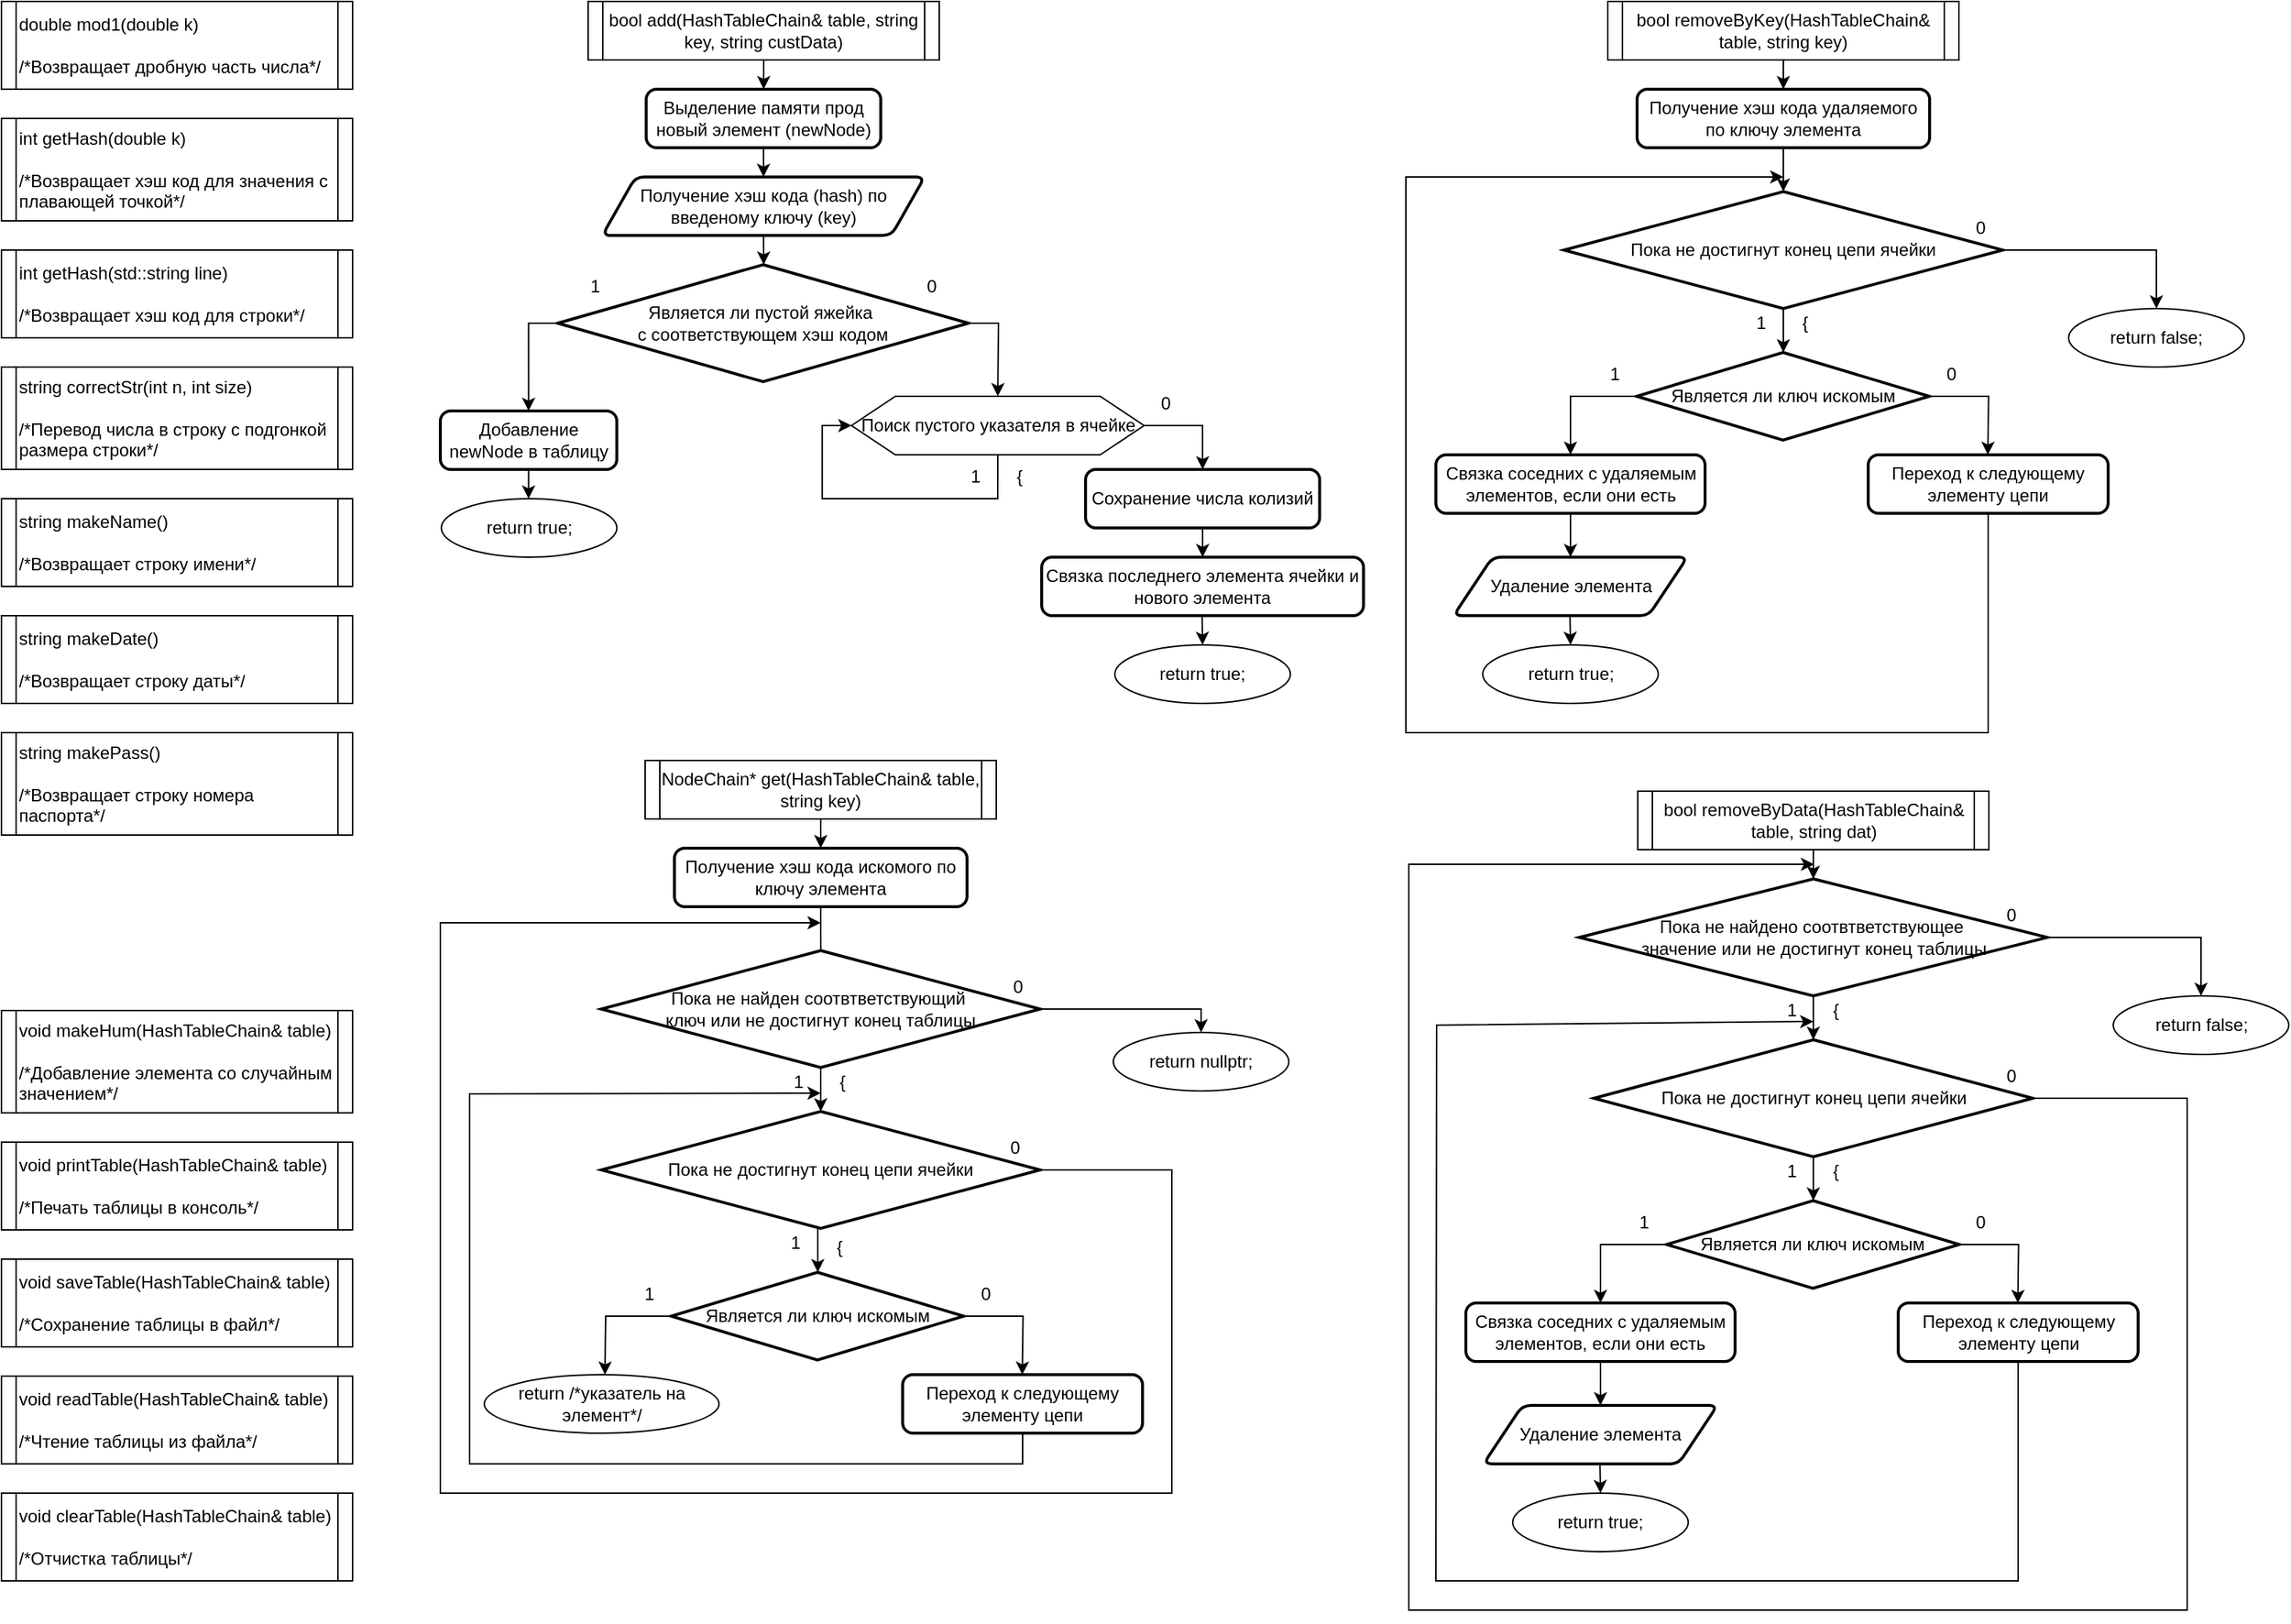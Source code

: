 <mxfile version="24.4.0" type="device">
  <diagram name="Страница — 1" id="K9TfHLil1UlURJTtMZrI">
    <mxGraphModel dx="749" dy="862" grid="1" gridSize="10" guides="1" tooltips="1" connect="1" arrows="1" fold="1" page="1" pageScale="1" pageWidth="827" pageHeight="1169" math="0" shadow="0">
      <root>
        <mxCell id="0" />
        <mxCell id="1" parent="0" />
        <mxCell id="ySmq0tJia48vkNqxQ4Bf-1" value="double mod1(double k)&lt;div&gt;&lt;br&gt;&lt;/div&gt;&lt;div&gt;/*Возвращает дробную часть числа*/&lt;/div&gt;" style="shape=process;whiteSpace=wrap;html=1;backgroundOutline=1;align=left;size=0.042;" vertex="1" parent="1">
          <mxGeometry x="40" y="40" width="240" height="60" as="geometry" />
        </mxCell>
        <mxCell id="ySmq0tJia48vkNqxQ4Bf-2" value="int getHash(double k)&lt;div&gt;&lt;br&gt;&lt;/div&gt;&lt;div&gt;/*Возвращает хэш код для значения с плавающей точкой*/&lt;/div&gt;" style="shape=process;whiteSpace=wrap;html=1;backgroundOutline=1;align=left;size=0.042;" vertex="1" parent="1">
          <mxGeometry x="40" y="120" width="240" height="70" as="geometry" />
        </mxCell>
        <mxCell id="ySmq0tJia48vkNqxQ4Bf-3" value="int getHash(std::string line)&lt;div&gt;&lt;br&gt;&lt;/div&gt;&lt;div&gt;/&lt;span style=&quot;background-color: initial;&quot;&gt;*Возвращает хэш код для строки*/&lt;/span&gt;&lt;/div&gt;" style="shape=process;whiteSpace=wrap;html=1;backgroundOutline=1;align=left;size=0.042;" vertex="1" parent="1">
          <mxGeometry x="40" y="210" width="240" height="60" as="geometry" />
        </mxCell>
        <mxCell id="ySmq0tJia48vkNqxQ4Bf-4" value="string correctStr(int n, int size)&lt;br&gt;&lt;div&gt;&lt;br&gt;&lt;/div&gt;&lt;div&gt;/*Перевод числа в строку с подгонкой размера строки*/&lt;/div&gt;" style="shape=process;whiteSpace=wrap;html=1;backgroundOutline=1;align=left;size=0.042;" vertex="1" parent="1">
          <mxGeometry x="40" y="290" width="240" height="70" as="geometry" />
        </mxCell>
        <mxCell id="ySmq0tJia48vkNqxQ4Bf-5" value="string makeName()&lt;div&gt;&lt;br&gt;&lt;/div&gt;&lt;div&gt;/*Возвращает строку имени*/&lt;/div&gt;" style="shape=process;whiteSpace=wrap;html=1;backgroundOutline=1;align=left;size=0.042;" vertex="1" parent="1">
          <mxGeometry x="40" y="380" width="240" height="60" as="geometry" />
        </mxCell>
        <mxCell id="ySmq0tJia48vkNqxQ4Bf-6" value="string makeDate()&lt;div&gt;&lt;br&gt;&lt;/div&gt;&lt;div&gt;/*Возвращает строку даты*/&lt;/div&gt;" style="shape=process;whiteSpace=wrap;html=1;backgroundOutline=1;align=left;size=0.042;" vertex="1" parent="1">
          <mxGeometry x="40" y="460" width="240" height="60" as="geometry" />
        </mxCell>
        <mxCell id="ySmq0tJia48vkNqxQ4Bf-7" value="&lt;div&gt;string makePass()&lt;br&gt;&lt;/div&gt;&lt;div&gt;&lt;br&gt;&lt;/div&gt;&lt;div&gt;/*Возвращает строку номера паспорта*/&lt;/div&gt;" style="shape=process;whiteSpace=wrap;html=1;backgroundOutline=1;align=left;size=0.042;" vertex="1" parent="1">
          <mxGeometry x="40" y="540" width="240" height="70" as="geometry" />
        </mxCell>
        <mxCell id="ySmq0tJia48vkNqxQ4Bf-8" style="edgeStyle=orthogonalEdgeStyle;rounded=0;orthogonalLoop=1;jettySize=auto;html=1;exitX=0.5;exitY=1;exitDx=0;exitDy=0;" edge="1" parent="1" source="ySmq0tJia48vkNqxQ4Bf-9" target="ySmq0tJia48vkNqxQ4Bf-11">
          <mxGeometry relative="1" as="geometry">
            <mxPoint x="560.882" y="120" as="targetPoint" />
          </mxGeometry>
        </mxCell>
        <mxCell id="ySmq0tJia48vkNqxQ4Bf-9" value="bool add(HashTableChain&amp;amp; table, string key, string custData)" style="shape=process;whiteSpace=wrap;html=1;backgroundOutline=1;size=0.042;" vertex="1" parent="1">
          <mxGeometry x="441.04" y="40" width="240" height="40" as="geometry" />
        </mxCell>
        <mxCell id="ySmq0tJia48vkNqxQ4Bf-10" style="edgeStyle=orthogonalEdgeStyle;rounded=0;orthogonalLoop=1;jettySize=auto;html=1;exitX=0.5;exitY=1;exitDx=0;exitDy=0;" edge="1" parent="1" source="ySmq0tJia48vkNqxQ4Bf-11" target="ySmq0tJia48vkNqxQ4Bf-13">
          <mxGeometry relative="1" as="geometry">
            <mxPoint x="560.882" y="180" as="targetPoint" />
          </mxGeometry>
        </mxCell>
        <mxCell id="ySmq0tJia48vkNqxQ4Bf-11" value="Выделение памяти прод новый элемент (newNode)" style="rounded=1;whiteSpace=wrap;html=1;absoluteArcSize=1;arcSize=14;strokeWidth=2;" vertex="1" parent="1">
          <mxGeometry x="480.72" y="100" width="160.32" height="40" as="geometry" />
        </mxCell>
        <mxCell id="ySmq0tJia48vkNqxQ4Bf-12" style="edgeStyle=orthogonalEdgeStyle;rounded=0;orthogonalLoop=1;jettySize=auto;html=1;exitX=0.5;exitY=1;exitDx=0;exitDy=0;" edge="1" parent="1" source="ySmq0tJia48vkNqxQ4Bf-13">
          <mxGeometry relative="1" as="geometry">
            <mxPoint x="561.04" y="220" as="targetPoint" />
          </mxGeometry>
        </mxCell>
        <mxCell id="ySmq0tJia48vkNqxQ4Bf-13" value="Получение хэш кода (hash) по введеному ключу (key)" style="shape=parallelogram;html=1;strokeWidth=2;perimeter=parallelogramPerimeter;whiteSpace=wrap;rounded=1;arcSize=12;size=0.103;" vertex="1" parent="1">
          <mxGeometry x="450.72" y="160" width="220.32" height="40" as="geometry" />
        </mxCell>
        <mxCell id="ySmq0tJia48vkNqxQ4Bf-14" style="edgeStyle=orthogonalEdgeStyle;rounded=0;orthogonalLoop=1;jettySize=auto;html=1;exitX=0;exitY=0.5;exitDx=0;exitDy=0;exitPerimeter=0;entryX=0.5;entryY=0;entryDx=0;entryDy=0;" edge="1" parent="1" source="ySmq0tJia48vkNqxQ4Bf-16" target="ySmq0tJia48vkNqxQ4Bf-20">
          <mxGeometry relative="1" as="geometry">
            <mxPoint x="401.04" y="310" as="targetPoint" />
            <Array as="points">
              <mxPoint x="400.04" y="260" />
            </Array>
          </mxGeometry>
        </mxCell>
        <mxCell id="ySmq0tJia48vkNqxQ4Bf-15" style="edgeStyle=orthogonalEdgeStyle;rounded=0;orthogonalLoop=1;jettySize=auto;html=1;exitX=1;exitY=0.5;exitDx=0;exitDy=0;exitPerimeter=0;" edge="1" parent="1" source="ySmq0tJia48vkNqxQ4Bf-16">
          <mxGeometry relative="1" as="geometry">
            <mxPoint x="721.04" y="310" as="targetPoint" />
          </mxGeometry>
        </mxCell>
        <mxCell id="ySmq0tJia48vkNqxQ4Bf-16" value="Является ли пустой яжейка&amp;nbsp;&lt;div&gt;с соответствующем хэш кодом&lt;/div&gt;" style="strokeWidth=2;html=1;shape=mxgraph.flowchart.decision;whiteSpace=wrap;" vertex="1" parent="1">
          <mxGeometry x="420.24" y="220" width="280.8" height="80" as="geometry" />
        </mxCell>
        <mxCell id="ySmq0tJia48vkNqxQ4Bf-17" value="1" style="text;html=1;strokeColor=none;fillColor=none;align=center;verticalAlign=middle;whiteSpace=wrap;rounded=0;" vertex="1" parent="1">
          <mxGeometry x="430.64" y="220" width="30" height="30" as="geometry" />
        </mxCell>
        <mxCell id="ySmq0tJia48vkNqxQ4Bf-18" value="0" style="text;html=1;strokeColor=none;fillColor=none;align=center;verticalAlign=middle;whiteSpace=wrap;rounded=0;" vertex="1" parent="1">
          <mxGeometry x="660.64" y="220" width="30" height="30" as="geometry" />
        </mxCell>
        <mxCell id="ySmq0tJia48vkNqxQ4Bf-19" style="edgeStyle=orthogonalEdgeStyle;rounded=0;orthogonalLoop=1;jettySize=auto;html=1;exitX=0.5;exitY=1;exitDx=0;exitDy=0;" edge="1" parent="1" source="ySmq0tJia48vkNqxQ4Bf-20" target="ySmq0tJia48vkNqxQ4Bf-21">
          <mxGeometry relative="1" as="geometry">
            <mxPoint x="400.67" y="400" as="targetPoint" />
          </mxGeometry>
        </mxCell>
        <mxCell id="ySmq0tJia48vkNqxQ4Bf-20" value="Добавление newNode в таблицу" style="rounded=1;whiteSpace=wrap;html=1;absoluteArcSize=1;arcSize=14;strokeWidth=2;" vertex="1" parent="1">
          <mxGeometry x="340.0" y="320" width="120.64" height="40" as="geometry" />
        </mxCell>
        <mxCell id="ySmq0tJia48vkNqxQ4Bf-21" value="return true;" style="ellipse;whiteSpace=wrap;html=1;" vertex="1" parent="1">
          <mxGeometry x="340.67" y="380" width="120" height="40" as="geometry" />
        </mxCell>
        <mxCell id="ySmq0tJia48vkNqxQ4Bf-22" style="edgeStyle=orthogonalEdgeStyle;rounded=0;orthogonalLoop=1;jettySize=auto;html=1;exitX=0.5;exitY=1;exitDx=0;exitDy=0;entryX=0;entryY=0.5;entryDx=0;entryDy=0;" edge="1" parent="1" source="ySmq0tJia48vkNqxQ4Bf-24" target="ySmq0tJia48vkNqxQ4Bf-24">
          <mxGeometry relative="1" as="geometry">
            <mxPoint x="721.04" y="390" as="targetPoint" />
            <Array as="points">
              <mxPoint x="721.04" y="380" />
              <mxPoint x="601.04" y="380" />
              <mxPoint x="601.04" y="330" />
            </Array>
          </mxGeometry>
        </mxCell>
        <mxCell id="ySmq0tJia48vkNqxQ4Bf-23" style="edgeStyle=orthogonalEdgeStyle;rounded=0;orthogonalLoop=1;jettySize=auto;html=1;exitX=1;exitY=0.5;exitDx=0;exitDy=0;" edge="1" parent="1" source="ySmq0tJia48vkNqxQ4Bf-24">
          <mxGeometry relative="1" as="geometry">
            <mxPoint x="861.04" y="360" as="targetPoint" />
            <Array as="points">
              <mxPoint x="861.04" y="330" />
            </Array>
          </mxGeometry>
        </mxCell>
        <mxCell id="ySmq0tJia48vkNqxQ4Bf-24" value="Поиск пустого указателя в ячейке" style="verticalLabelPosition=middle;verticalAlign=middle;html=1;shape=hexagon;perimeter=hexagonPerimeter2;arcSize=6;size=0.15;labelPosition=center;align=center;" vertex="1" parent="1">
          <mxGeometry x="621.04" y="310" width="200" height="40" as="geometry" />
        </mxCell>
        <mxCell id="ySmq0tJia48vkNqxQ4Bf-25" value="1" style="text;html=1;strokeColor=none;fillColor=none;align=center;verticalAlign=middle;whiteSpace=wrap;rounded=0;" vertex="1" parent="1">
          <mxGeometry x="691.04" y="350" width="30" height="30" as="geometry" />
        </mxCell>
        <mxCell id="ySmq0tJia48vkNqxQ4Bf-26" value="{" style="text;html=1;strokeColor=none;fillColor=none;align=center;verticalAlign=middle;whiteSpace=wrap;rounded=0;" vertex="1" parent="1">
          <mxGeometry x="721.04" y="350" width="30" height="30" as="geometry" />
        </mxCell>
        <mxCell id="ySmq0tJia48vkNqxQ4Bf-27" value="0" style="text;html=1;strokeColor=none;fillColor=none;align=center;verticalAlign=middle;whiteSpace=wrap;rounded=0;" vertex="1" parent="1">
          <mxGeometry x="821.04" y="300" width="30" height="30" as="geometry" />
        </mxCell>
        <mxCell id="ySmq0tJia48vkNqxQ4Bf-28" style="edgeStyle=orthogonalEdgeStyle;rounded=0;orthogonalLoop=1;jettySize=auto;html=1;exitX=0.5;exitY=1;exitDx=0;exitDy=0;" edge="1" parent="1" source="ySmq0tJia48vkNqxQ4Bf-29">
          <mxGeometry relative="1" as="geometry">
            <mxPoint x="861.04" y="420" as="targetPoint" />
          </mxGeometry>
        </mxCell>
        <mxCell id="ySmq0tJia48vkNqxQ4Bf-29" value="Сохранение числа колизий" style="rounded=1;whiteSpace=wrap;html=1;absoluteArcSize=1;arcSize=14;strokeWidth=2;" vertex="1" parent="1">
          <mxGeometry x="781.04" y="360" width="160" height="40" as="geometry" />
        </mxCell>
        <mxCell id="ySmq0tJia48vkNqxQ4Bf-35" style="edgeStyle=orthogonalEdgeStyle;rounded=0;orthogonalLoop=1;jettySize=auto;html=1;exitX=0.5;exitY=1;exitDx=0;exitDy=0;entryX=0.5;entryY=0;entryDx=0;entryDy=0;" edge="1" parent="1" target="ySmq0tJia48vkNqxQ4Bf-37">
          <mxGeometry relative="1" as="geometry">
            <mxPoint x="861.04" y="500" as="targetPoint" />
            <mxPoint x="860.69" y="460" as="sourcePoint" />
            <Array as="points" />
          </mxGeometry>
        </mxCell>
        <mxCell id="ySmq0tJia48vkNqxQ4Bf-37" value="return true;" style="ellipse;whiteSpace=wrap;html=1;" vertex="1" parent="1">
          <mxGeometry x="801.04" y="480" width="120" height="40" as="geometry" />
        </mxCell>
        <mxCell id="ySmq0tJia48vkNqxQ4Bf-39" value="&lt;div&gt;void makeHum(HashTableChain&amp;amp; table)&lt;br&gt;&lt;/div&gt;&lt;div&gt;&lt;br&gt;&lt;/div&gt;&lt;div&gt;/*Добавление элемента со случайным значением*/&lt;/div&gt;" style="shape=process;whiteSpace=wrap;html=1;backgroundOutline=1;align=left;size=0.042;" vertex="1" parent="1">
          <mxGeometry x="40" y="730" width="240" height="70" as="geometry" />
        </mxCell>
        <mxCell id="ySmq0tJia48vkNqxQ4Bf-40" style="edgeStyle=orthogonalEdgeStyle;rounded=0;orthogonalLoop=1;jettySize=auto;html=1;exitX=0.5;exitY=1;exitDx=0;exitDy=0;" edge="1" parent="1" source="ySmq0tJia48vkNqxQ4Bf-41" target="ySmq0tJia48vkNqxQ4Bf-43">
          <mxGeometry relative="1" as="geometry">
            <mxPoint x="1258" y="120" as="targetPoint" />
          </mxGeometry>
        </mxCell>
        <mxCell id="ySmq0tJia48vkNqxQ4Bf-41" value="bool removeByKey(HashTableChain&amp;amp; table, string key)" style="shape=process;whiteSpace=wrap;html=1;backgroundOutline=1;size=0.042;" vertex="1" parent="1">
          <mxGeometry x="1138" y="40" width="240" height="40" as="geometry" />
        </mxCell>
        <mxCell id="ySmq0tJia48vkNqxQ4Bf-42" style="edgeStyle=orthogonalEdgeStyle;rounded=0;orthogonalLoop=1;jettySize=auto;html=1;exitX=0.5;exitY=1;exitDx=0;exitDy=0;entryX=0.5;entryY=0;entryDx=0;entryDy=0;entryPerimeter=0;" edge="1" parent="1" source="ySmq0tJia48vkNqxQ4Bf-43" target="ySmq0tJia48vkNqxQ4Bf-46">
          <mxGeometry relative="1" as="geometry">
            <mxPoint x="1258.13" y="180" as="targetPoint" />
          </mxGeometry>
        </mxCell>
        <mxCell id="ySmq0tJia48vkNqxQ4Bf-43" value="Получение хэш кода удаляемого по ключу&amp;nbsp;элемента" style="rounded=1;whiteSpace=wrap;html=1;absoluteArcSize=1;arcSize=14;strokeWidth=2;" vertex="1" parent="1">
          <mxGeometry x="1158" y="100" width="200" height="40" as="geometry" />
        </mxCell>
        <mxCell id="ySmq0tJia48vkNqxQ4Bf-44" style="edgeStyle=orthogonalEdgeStyle;rounded=0;orthogonalLoop=1;jettySize=auto;html=1;exitX=1;exitY=0.5;exitDx=0;exitDy=0;exitPerimeter=0;entryX=0.5;entryY=0;entryDx=0;entryDy=0;" edge="1" parent="1" source="ySmq0tJia48vkNqxQ4Bf-46" target="ySmq0tJia48vkNqxQ4Bf-76">
          <mxGeometry relative="1" as="geometry">
            <mxPoint x="1748.05" y="230" as="targetPoint" />
            <Array as="points">
              <mxPoint x="1513" y="210" />
            </Array>
          </mxGeometry>
        </mxCell>
        <mxCell id="ySmq0tJia48vkNqxQ4Bf-45" style="edgeStyle=orthogonalEdgeStyle;rounded=0;orthogonalLoop=1;jettySize=auto;html=1;exitX=0.5;exitY=1;exitDx=0;exitDy=0;exitPerimeter=0;" edge="1" parent="1" source="ySmq0tJia48vkNqxQ4Bf-46">
          <mxGeometry relative="1" as="geometry">
            <mxPoint x="1258" y="280" as="targetPoint" />
          </mxGeometry>
        </mxCell>
        <mxCell id="ySmq0tJia48vkNqxQ4Bf-46" value="Пока не достигнут конец цепи ячейки" style="strokeWidth=2;html=1;shape=mxgraph.flowchart.decision;whiteSpace=wrap;" vertex="1" parent="1">
          <mxGeometry x="1108" y="170" width="300" height="80" as="geometry" />
        </mxCell>
        <mxCell id="ySmq0tJia48vkNqxQ4Bf-47" value="1" style="text;html=1;strokeColor=none;fillColor=none;align=center;verticalAlign=middle;whiteSpace=wrap;rounded=0;" vertex="1" parent="1">
          <mxGeometry x="1228" y="245" width="30" height="30" as="geometry" />
        </mxCell>
        <mxCell id="ySmq0tJia48vkNqxQ4Bf-48" value="0" style="text;html=1;strokeColor=none;fillColor=none;align=center;verticalAlign=middle;whiteSpace=wrap;rounded=0;" vertex="1" parent="1">
          <mxGeometry x="1378" y="180" width="30" height="30" as="geometry" />
        </mxCell>
        <mxCell id="ySmq0tJia48vkNqxQ4Bf-49" value="{" style="text;html=1;strokeColor=none;fillColor=none;align=center;verticalAlign=middle;whiteSpace=wrap;rounded=0;" vertex="1" parent="1">
          <mxGeometry x="1258" y="245" width="30" height="30" as="geometry" />
        </mxCell>
        <mxCell id="ySmq0tJia48vkNqxQ4Bf-50" style="edgeStyle=orthogonalEdgeStyle;rounded=0;orthogonalLoop=1;jettySize=auto;html=1;exitX=0;exitY=0.5;exitDx=0;exitDy=0;exitPerimeter=0;entryX=0.5;entryY=0;entryDx=0;entryDy=0;" edge="1" parent="1" source="ySmq0tJia48vkNqxQ4Bf-52" target="ySmq0tJia48vkNqxQ4Bf-56">
          <mxGeometry relative="1" as="geometry">
            <mxPoint x="1117.76" y="350" as="targetPoint" />
          </mxGeometry>
        </mxCell>
        <mxCell id="ySmq0tJia48vkNqxQ4Bf-51" style="edgeStyle=orthogonalEdgeStyle;rounded=0;orthogonalLoop=1;jettySize=auto;html=1;exitX=1;exitY=0.5;exitDx=0;exitDy=0;exitPerimeter=0;" edge="1" parent="1" source="ySmq0tJia48vkNqxQ4Bf-52">
          <mxGeometry relative="1" as="geometry">
            <mxPoint x="1397.76" y="350" as="targetPoint" />
          </mxGeometry>
        </mxCell>
        <mxCell id="ySmq0tJia48vkNqxQ4Bf-52" value="Является ли ключ искомым" style="strokeWidth=2;html=1;shape=mxgraph.flowchart.decision;whiteSpace=wrap;" vertex="1" parent="1">
          <mxGeometry x="1157.76" y="280" width="200" height="60" as="geometry" />
        </mxCell>
        <mxCell id="ySmq0tJia48vkNqxQ4Bf-53" value="1" style="text;html=1;strokeColor=none;fillColor=none;align=center;verticalAlign=middle;whiteSpace=wrap;rounded=0;" vertex="1" parent="1">
          <mxGeometry x="1127.76" y="280" width="30" height="30" as="geometry" />
        </mxCell>
        <mxCell id="ySmq0tJia48vkNqxQ4Bf-54" value="0" style="text;html=1;strokeColor=none;fillColor=none;align=center;verticalAlign=middle;whiteSpace=wrap;rounded=0;" vertex="1" parent="1">
          <mxGeometry x="1357.76" y="280" width="30" height="30" as="geometry" />
        </mxCell>
        <mxCell id="ySmq0tJia48vkNqxQ4Bf-56" value="Связка соседних с удаляемым элементов, если они есть" style="rounded=1;whiteSpace=wrap;html=1;absoluteArcSize=1;arcSize=14;strokeWidth=2;" vertex="1" parent="1">
          <mxGeometry x="1020.5" y="350" width="184" height="40" as="geometry" />
        </mxCell>
        <mxCell id="ySmq0tJia48vkNqxQ4Bf-63" value="Переход к следующему элементу цепи" style="rounded=1;whiteSpace=wrap;html=1;absoluteArcSize=1;arcSize=14;strokeWidth=2;" vertex="1" parent="1">
          <mxGeometry x="1316" y="350" width="164" height="40" as="geometry" />
        </mxCell>
        <mxCell id="ySmq0tJia48vkNqxQ4Bf-67" value="" style="endArrow=classic;html=1;rounded=0;exitX=0.5;exitY=1;exitDx=0;exitDy=0;" edge="1" parent="1" source="ySmq0tJia48vkNqxQ4Bf-63">
          <mxGeometry width="50" height="50" relative="1" as="geometry">
            <mxPoint x="1258" y="500" as="sourcePoint" />
            <mxPoint x="1258" y="160" as="targetPoint" />
            <Array as="points">
              <mxPoint x="1398" y="540" />
              <mxPoint x="1000" y="540" />
              <mxPoint x="1000" y="160" />
            </Array>
          </mxGeometry>
        </mxCell>
        <mxCell id="ySmq0tJia48vkNqxQ4Bf-76" value="return false;" style="ellipse;whiteSpace=wrap;html=1;" vertex="1" parent="1">
          <mxGeometry x="1453.0" y="250" width="120" height="40" as="geometry" />
        </mxCell>
        <mxCell id="ySmq0tJia48vkNqxQ4Bf-77" style="edgeStyle=orthogonalEdgeStyle;rounded=0;orthogonalLoop=1;jettySize=auto;html=1;exitX=0.5;exitY=1;exitDx=0;exitDy=0;entryX=0.5;entryY=0;entryDx=0;entryDy=0;entryPerimeter=0;" edge="1" parent="1" source="ySmq0tJia48vkNqxQ4Bf-78" target="ySmq0tJia48vkNqxQ4Bf-81">
          <mxGeometry relative="1" as="geometry">
            <mxPoint x="1278.543" y="570" as="targetPoint" />
          </mxGeometry>
        </mxCell>
        <mxCell id="ySmq0tJia48vkNqxQ4Bf-78" value="bool removeByData(HashTableChain&amp;amp; table, string dat)" style="shape=process;whiteSpace=wrap;html=1;backgroundOutline=1;size=0.042;" vertex="1" parent="1">
          <mxGeometry x="1158.5" y="580" width="240" height="40" as="geometry" />
        </mxCell>
        <mxCell id="ySmq0tJia48vkNqxQ4Bf-80" style="edgeStyle=orthogonalEdgeStyle;rounded=0;orthogonalLoop=1;jettySize=auto;html=1;exitX=0.5;exitY=1;exitDx=0;exitDy=0;exitPerimeter=0;" edge="1" parent="1" source="ySmq0tJia48vkNqxQ4Bf-81">
          <mxGeometry relative="1" as="geometry">
            <mxPoint x="1278.5" y="750" as="targetPoint" />
          </mxGeometry>
        </mxCell>
        <mxCell id="ySmq0tJia48vkNqxQ4Bf-81" value="Пока не найдено соотвтветствующее&amp;nbsp;&lt;div&gt;значение или не достигнут конец таблицы&lt;/div&gt;" style="strokeWidth=2;html=1;shape=mxgraph.flowchart.decision;whiteSpace=wrap;" vertex="1" parent="1">
          <mxGeometry x="1118.5" y="640" width="320" height="80" as="geometry" />
        </mxCell>
        <mxCell id="ySmq0tJia48vkNqxQ4Bf-82" value="1" style="text;html=1;strokeColor=none;fillColor=none;align=center;verticalAlign=middle;whiteSpace=wrap;rounded=0;" vertex="1" parent="1">
          <mxGeometry x="1248.5" y="715" width="30" height="30" as="geometry" />
        </mxCell>
        <mxCell id="ySmq0tJia48vkNqxQ4Bf-83" value="0" style="text;html=1;strokeColor=none;fillColor=none;align=center;verticalAlign=middle;whiteSpace=wrap;rounded=0;" vertex="1" parent="1">
          <mxGeometry x="1398.5" y="650" width="30" height="30" as="geometry" />
        </mxCell>
        <mxCell id="ySmq0tJia48vkNqxQ4Bf-84" value="{" style="text;html=1;strokeColor=none;fillColor=none;align=center;verticalAlign=middle;whiteSpace=wrap;rounded=0;" vertex="1" parent="1">
          <mxGeometry x="1278.5" y="715" width="30" height="30" as="geometry" />
        </mxCell>
        <mxCell id="ySmq0tJia48vkNqxQ4Bf-118" value="return nullptr;" style="ellipse;whiteSpace=wrap;html=1;" vertex="1" parent="1">
          <mxGeometry x="800.0" y="745" width="120" height="40" as="geometry" />
        </mxCell>
        <mxCell id="ySmq0tJia48vkNqxQ4Bf-119" style="edgeStyle=orthogonalEdgeStyle;rounded=0;orthogonalLoop=1;jettySize=auto;html=1;exitX=0.5;exitY=1;exitDx=0;exitDy=0;" edge="1" parent="1" source="ySmq0tJia48vkNqxQ4Bf-120" target="ySmq0tJia48vkNqxQ4Bf-122">
          <mxGeometry relative="1" as="geometry">
            <mxPoint x="600" y="639" as="targetPoint" />
          </mxGeometry>
        </mxCell>
        <mxCell id="ySmq0tJia48vkNqxQ4Bf-120" value="NodeChain* get(HashTableChain&amp;amp; table, string key)" style="shape=process;whiteSpace=wrap;html=1;backgroundOutline=1;size=0.042;" vertex="1" parent="1">
          <mxGeometry x="480" y="559" width="240" height="40" as="geometry" />
        </mxCell>
        <mxCell id="ySmq0tJia48vkNqxQ4Bf-121" style="edgeStyle=orthogonalEdgeStyle;rounded=0;orthogonalLoop=1;jettySize=auto;html=1;exitX=0.5;exitY=1;exitDx=0;exitDy=0;" edge="1" parent="1" source="ySmq0tJia48vkNqxQ4Bf-122">
          <mxGeometry relative="1" as="geometry">
            <mxPoint x="600.13" y="699" as="targetPoint" />
          </mxGeometry>
        </mxCell>
        <mxCell id="ySmq0tJia48vkNqxQ4Bf-122" value="Получение хэш кода искомого по ключу&amp;nbsp;элемента" style="rounded=1;whiteSpace=wrap;html=1;absoluteArcSize=1;arcSize=14;strokeWidth=2;" vertex="1" parent="1">
          <mxGeometry x="500" y="619" width="200" height="40" as="geometry" />
        </mxCell>
        <mxCell id="ySmq0tJia48vkNqxQ4Bf-123" style="edgeStyle=orthogonalEdgeStyle;rounded=0;orthogonalLoop=1;jettySize=auto;html=1;exitX=0.5;exitY=1;exitDx=0;exitDy=0;exitPerimeter=0;" edge="1" parent="1" source="ySmq0tJia48vkNqxQ4Bf-124">
          <mxGeometry relative="1" as="geometry">
            <mxPoint x="600" y="799" as="targetPoint" />
          </mxGeometry>
        </mxCell>
        <mxCell id="ySmq0tJia48vkNqxQ4Bf-124" value="Пока не найден соотвтветствующий&amp;nbsp;&lt;div&gt;ключ или не достигнут конец таблицы&lt;/div&gt;" style="strokeWidth=2;html=1;shape=mxgraph.flowchart.decision;whiteSpace=wrap;" vertex="1" parent="1">
          <mxGeometry x="450" y="689" width="300" height="80" as="geometry" />
        </mxCell>
        <mxCell id="ySmq0tJia48vkNqxQ4Bf-125" value="1" style="text;html=1;strokeColor=none;fillColor=none;align=center;verticalAlign=middle;whiteSpace=wrap;rounded=0;" vertex="1" parent="1">
          <mxGeometry x="570" y="764" width="30" height="30" as="geometry" />
        </mxCell>
        <mxCell id="ySmq0tJia48vkNqxQ4Bf-126" value="0" style="text;html=1;strokeColor=none;fillColor=none;align=center;verticalAlign=middle;whiteSpace=wrap;rounded=0;" vertex="1" parent="1">
          <mxGeometry x="720" y="699" width="30" height="30" as="geometry" />
        </mxCell>
        <mxCell id="ySmq0tJia48vkNqxQ4Bf-127" value="{" style="text;html=1;strokeColor=none;fillColor=none;align=center;verticalAlign=middle;whiteSpace=wrap;rounded=0;" vertex="1" parent="1">
          <mxGeometry x="600" y="764" width="30" height="30" as="geometry" />
        </mxCell>
        <mxCell id="ySmq0tJia48vkNqxQ4Bf-146" style="edgeStyle=orthogonalEdgeStyle;rounded=0;orthogonalLoop=1;jettySize=auto;html=1;exitX=1;exitY=0.5;exitDx=0;exitDy=0;exitPerimeter=0;entryX=0.5;entryY=0;entryDx=0;entryDy=0;" edge="1" parent="1" source="ySmq0tJia48vkNqxQ4Bf-124" target="ySmq0tJia48vkNqxQ4Bf-118">
          <mxGeometry relative="1" as="geometry">
            <Array as="points">
              <mxPoint x="860" y="729" />
            </Array>
            <mxPoint x="1000.55" y="739" as="targetPoint" />
          </mxGeometry>
        </mxCell>
        <mxCell id="ySmq0tJia48vkNqxQ4Bf-147" value="void printTable(HashTableChain&amp;amp; table)&lt;div&gt;&lt;br&gt;&lt;/div&gt;&lt;div&gt;/*Печать таблицы в консоль*/&lt;/div&gt;" style="shape=process;whiteSpace=wrap;html=1;backgroundOutline=1;align=left;size=0.042;" vertex="1" parent="1">
          <mxGeometry x="40" y="820" width="240" height="60" as="geometry" />
        </mxCell>
        <mxCell id="ySmq0tJia48vkNqxQ4Bf-148" value="void saveTable(HashTableChain&amp;amp; table)&lt;div&gt;&lt;br&gt;&lt;/div&gt;&lt;div&gt;/*Сохранение таблицы в файл*/&lt;/div&gt;" style="shape=process;whiteSpace=wrap;html=1;backgroundOutline=1;align=left;size=0.042;" vertex="1" parent="1">
          <mxGeometry x="40" y="900" width="240" height="60" as="geometry" />
        </mxCell>
        <mxCell id="ySmq0tJia48vkNqxQ4Bf-149" value="void clearTable(HashTableChain&amp;amp; table)&lt;div&gt;&lt;br&gt;&lt;/div&gt;&lt;div&gt;/*Отчистка таблицы*/&lt;/div&gt;" style="shape=process;whiteSpace=wrap;html=1;backgroundOutline=1;align=left;size=0.042;" vertex="1" parent="1">
          <mxGeometry x="40" y="1060" width="240" height="60" as="geometry" />
        </mxCell>
        <mxCell id="ySmq0tJia48vkNqxQ4Bf-150" value="&lt;div&gt;void readTable(HashTableChain&amp;amp; table)&lt;br&gt;&lt;/div&gt;&lt;div&gt;&lt;br&gt;&lt;/div&gt;&lt;div&gt;/*Чтение таблицы из файла*/&lt;/div&gt;" style="shape=process;whiteSpace=wrap;html=1;backgroundOutline=1;align=left;size=0.042;" vertex="1" parent="1">
          <mxGeometry x="40" y="980" width="240" height="60" as="geometry" />
        </mxCell>
        <mxCell id="ySmq0tJia48vkNqxQ4Bf-151" value="Связка последнего элемента ячейки и нового элемента" style="rounded=1;whiteSpace=wrap;html=1;absoluteArcSize=1;arcSize=14;strokeWidth=2;" vertex="1" parent="1">
          <mxGeometry x="751.04" y="420" width="220" height="40" as="geometry" />
        </mxCell>
        <mxCell id="ySmq0tJia48vkNqxQ4Bf-153" value="" style="edgeStyle=orthogonalEdgeStyle;rounded=0;orthogonalLoop=1;jettySize=auto;html=1;exitX=0.5;exitY=1;exitDx=0;exitDy=0;" edge="1" parent="1" source="ySmq0tJia48vkNqxQ4Bf-56" target="ySmq0tJia48vkNqxQ4Bf-152">
          <mxGeometry relative="1" as="geometry">
            <mxPoint x="1272.5" y="500" as="targetPoint" />
            <Array as="points" />
            <mxPoint x="1132.5" y="390" as="sourcePoint" />
          </mxGeometry>
        </mxCell>
        <mxCell id="ySmq0tJia48vkNqxQ4Bf-152" value="Удаление элемента" style="shape=parallelogram;html=1;strokeWidth=2;perimeter=parallelogramPerimeter;whiteSpace=wrap;rounded=1;arcSize=12;size=0.167;" vertex="1" parent="1">
          <mxGeometry x="1032.5" y="420" width="160" height="40" as="geometry" />
        </mxCell>
        <mxCell id="ySmq0tJia48vkNqxQ4Bf-155" style="edgeStyle=orthogonalEdgeStyle;rounded=0;orthogonalLoop=1;jettySize=auto;html=1;exitX=0.5;exitY=1;exitDx=0;exitDy=0;entryX=0.5;entryY=0;entryDx=0;entryDy=0;" edge="1" parent="1" target="ySmq0tJia48vkNqxQ4Bf-156">
          <mxGeometry relative="1" as="geometry">
            <mxPoint x="1112.5" y="500" as="targetPoint" />
            <mxPoint x="1112.15" y="460" as="sourcePoint" />
            <Array as="points" />
          </mxGeometry>
        </mxCell>
        <mxCell id="ySmq0tJia48vkNqxQ4Bf-156" value="return true;" style="ellipse;whiteSpace=wrap;html=1;" vertex="1" parent="1">
          <mxGeometry x="1052.5" y="480" width="120" height="40" as="geometry" />
        </mxCell>
        <mxCell id="ySmq0tJia48vkNqxQ4Bf-177" style="edgeStyle=orthogonalEdgeStyle;rounded=0;orthogonalLoop=1;jettySize=auto;html=1;exitX=1;exitY=0.5;exitDx=0;exitDy=0;exitPerimeter=0;" edge="1" parent="1" source="ySmq0tJia48vkNqxQ4Bf-179">
          <mxGeometry relative="1" as="geometry">
            <mxPoint x="1279" y="630" as="targetPoint" />
            <Array as="points">
              <mxPoint x="1534" y="790" />
              <mxPoint x="1534" y="1140" />
              <mxPoint x="1002" y="1140" />
              <mxPoint x="1002" y="630" />
            </Array>
          </mxGeometry>
        </mxCell>
        <mxCell id="ySmq0tJia48vkNqxQ4Bf-178" style="edgeStyle=orthogonalEdgeStyle;rounded=0;orthogonalLoop=1;jettySize=auto;html=1;exitX=0.5;exitY=1;exitDx=0;exitDy=0;exitPerimeter=0;" edge="1" parent="1" source="ySmq0tJia48vkNqxQ4Bf-179">
          <mxGeometry relative="1" as="geometry">
            <mxPoint x="1278.5" y="860" as="targetPoint" />
          </mxGeometry>
        </mxCell>
        <mxCell id="ySmq0tJia48vkNqxQ4Bf-179" value="Пока не достигнут конец цепи ячейки" style="strokeWidth=2;html=1;shape=mxgraph.flowchart.decision;whiteSpace=wrap;" vertex="1" parent="1">
          <mxGeometry x="1128.5" y="750" width="300" height="80" as="geometry" />
        </mxCell>
        <mxCell id="ySmq0tJia48vkNqxQ4Bf-180" value="1" style="text;html=1;strokeColor=none;fillColor=none;align=center;verticalAlign=middle;whiteSpace=wrap;rounded=0;" vertex="1" parent="1">
          <mxGeometry x="1248.5" y="825" width="30" height="30" as="geometry" />
        </mxCell>
        <mxCell id="ySmq0tJia48vkNqxQ4Bf-181" value="0" style="text;html=1;strokeColor=none;fillColor=none;align=center;verticalAlign=middle;whiteSpace=wrap;rounded=0;" vertex="1" parent="1">
          <mxGeometry x="1398.5" y="760" width="30" height="30" as="geometry" />
        </mxCell>
        <mxCell id="ySmq0tJia48vkNqxQ4Bf-182" value="{" style="text;html=1;strokeColor=none;fillColor=none;align=center;verticalAlign=middle;whiteSpace=wrap;rounded=0;" vertex="1" parent="1">
          <mxGeometry x="1278.5" y="825" width="30" height="30" as="geometry" />
        </mxCell>
        <mxCell id="ySmq0tJia48vkNqxQ4Bf-183" style="edgeStyle=orthogonalEdgeStyle;rounded=0;orthogonalLoop=1;jettySize=auto;html=1;exitX=0;exitY=0.5;exitDx=0;exitDy=0;exitPerimeter=0;entryX=0.5;entryY=0;entryDx=0;entryDy=0;" edge="1" parent="1" source="ySmq0tJia48vkNqxQ4Bf-185" target="ySmq0tJia48vkNqxQ4Bf-188">
          <mxGeometry relative="1" as="geometry">
            <mxPoint x="1138.26" y="930" as="targetPoint" />
          </mxGeometry>
        </mxCell>
        <mxCell id="ySmq0tJia48vkNqxQ4Bf-184" style="edgeStyle=orthogonalEdgeStyle;rounded=0;orthogonalLoop=1;jettySize=auto;html=1;exitX=1;exitY=0.5;exitDx=0;exitDy=0;exitPerimeter=0;" edge="1" parent="1" source="ySmq0tJia48vkNqxQ4Bf-185">
          <mxGeometry relative="1" as="geometry">
            <mxPoint x="1418.26" y="930" as="targetPoint" />
          </mxGeometry>
        </mxCell>
        <mxCell id="ySmq0tJia48vkNqxQ4Bf-185" value="Является ли ключ искомым" style="strokeWidth=2;html=1;shape=mxgraph.flowchart.decision;whiteSpace=wrap;" vertex="1" parent="1">
          <mxGeometry x="1178.26" y="860" width="200" height="60" as="geometry" />
        </mxCell>
        <mxCell id="ySmq0tJia48vkNqxQ4Bf-186" value="1" style="text;html=1;strokeColor=none;fillColor=none;align=center;verticalAlign=middle;whiteSpace=wrap;rounded=0;" vertex="1" parent="1">
          <mxGeometry x="1148.26" y="860" width="30" height="30" as="geometry" />
        </mxCell>
        <mxCell id="ySmq0tJia48vkNqxQ4Bf-187" value="0" style="text;html=1;strokeColor=none;fillColor=none;align=center;verticalAlign=middle;whiteSpace=wrap;rounded=0;" vertex="1" parent="1">
          <mxGeometry x="1378.26" y="860" width="30" height="30" as="geometry" />
        </mxCell>
        <mxCell id="ySmq0tJia48vkNqxQ4Bf-188" value="Связка соседних с удаляемым элементов, если они есть" style="rounded=1;whiteSpace=wrap;html=1;absoluteArcSize=1;arcSize=14;strokeWidth=2;" vertex="1" parent="1">
          <mxGeometry x="1041" y="930" width="184" height="40" as="geometry" />
        </mxCell>
        <mxCell id="ySmq0tJia48vkNqxQ4Bf-189" value="Переход к следующему элементу цепи" style="rounded=1;whiteSpace=wrap;html=1;absoluteArcSize=1;arcSize=14;strokeWidth=2;" vertex="1" parent="1">
          <mxGeometry x="1336.5" y="930" width="164" height="40" as="geometry" />
        </mxCell>
        <mxCell id="ySmq0tJia48vkNqxQ4Bf-190" value="" style="endArrow=classic;html=1;rounded=0;entryX=0;entryY=0.75;entryDx=0;entryDy=0;exitX=0.5;exitY=1;exitDx=0;exitDy=0;" edge="1" parent="1" source="ySmq0tJia48vkNqxQ4Bf-189" target="ySmq0tJia48vkNqxQ4Bf-84">
          <mxGeometry width="50" height="50" relative="1" as="geometry">
            <mxPoint x="1278.5" y="1080" as="sourcePoint" />
            <mxPoint x="1128.5" y="770" as="targetPoint" />
            <Array as="points">
              <mxPoint x="1418.5" y="1120" />
              <mxPoint x="1020.5" y="1120" />
              <mxPoint x="1021" y="740" />
            </Array>
          </mxGeometry>
        </mxCell>
        <mxCell id="ySmq0tJia48vkNqxQ4Bf-192" value="" style="edgeStyle=orthogonalEdgeStyle;rounded=0;orthogonalLoop=1;jettySize=auto;html=1;exitX=0.5;exitY=1;exitDx=0;exitDy=0;" edge="1" parent="1" source="ySmq0tJia48vkNqxQ4Bf-188" target="ySmq0tJia48vkNqxQ4Bf-193">
          <mxGeometry relative="1" as="geometry">
            <mxPoint x="1293" y="1080" as="targetPoint" />
            <Array as="points" />
            <mxPoint x="1153" y="970" as="sourcePoint" />
          </mxGeometry>
        </mxCell>
        <mxCell id="ySmq0tJia48vkNqxQ4Bf-193" value="Удаление элемента" style="shape=parallelogram;html=1;strokeWidth=2;perimeter=parallelogramPerimeter;whiteSpace=wrap;rounded=1;arcSize=12;size=0.167;" vertex="1" parent="1">
          <mxGeometry x="1053" y="1000" width="160" height="40" as="geometry" />
        </mxCell>
        <mxCell id="ySmq0tJia48vkNqxQ4Bf-194" style="edgeStyle=orthogonalEdgeStyle;rounded=0;orthogonalLoop=1;jettySize=auto;html=1;exitX=0.5;exitY=1;exitDx=0;exitDy=0;entryX=0.5;entryY=0;entryDx=0;entryDy=0;" edge="1" parent="1" target="ySmq0tJia48vkNqxQ4Bf-195">
          <mxGeometry relative="1" as="geometry">
            <mxPoint x="1133.0" y="1080" as="targetPoint" />
            <mxPoint x="1132.65" y="1040" as="sourcePoint" />
            <Array as="points" />
          </mxGeometry>
        </mxCell>
        <mxCell id="ySmq0tJia48vkNqxQ4Bf-195" value="return true;" style="ellipse;whiteSpace=wrap;html=1;" vertex="1" parent="1">
          <mxGeometry x="1073.0" y="1060" width="120" height="40" as="geometry" />
        </mxCell>
        <mxCell id="ySmq0tJia48vkNqxQ4Bf-196" style="edgeStyle=orthogonalEdgeStyle;rounded=0;orthogonalLoop=1;jettySize=auto;html=1;exitX=1;exitY=0.5;exitDx=0;exitDy=0;exitPerimeter=0;entryX=0.5;entryY=0;entryDx=0;entryDy=0;" edge="1" parent="1" target="ySmq0tJia48vkNqxQ4Bf-197" source="ySmq0tJia48vkNqxQ4Bf-81">
          <mxGeometry relative="1" as="geometry">
            <mxPoint x="1778.55" y="700" as="targetPoint" />
            <Array as="points">
              <mxPoint x="1543.5" y="680" />
            </Array>
            <mxPoint x="1438.5" y="680" as="sourcePoint" />
          </mxGeometry>
        </mxCell>
        <mxCell id="ySmq0tJia48vkNqxQ4Bf-197" value="return false;" style="ellipse;whiteSpace=wrap;html=1;" vertex="1" parent="1">
          <mxGeometry x="1483.5" y="720" width="120" height="40" as="geometry" />
        </mxCell>
        <mxCell id="ySmq0tJia48vkNqxQ4Bf-198" style="edgeStyle=orthogonalEdgeStyle;rounded=0;orthogonalLoop=1;jettySize=auto;html=1;exitX=1;exitY=0.5;exitDx=0;exitDy=0;exitPerimeter=0;" edge="1" parent="1" source="ySmq0tJia48vkNqxQ4Bf-200">
          <mxGeometry relative="1" as="geometry">
            <mxPoint x="600" y="670" as="targetPoint" />
            <Array as="points">
              <mxPoint x="840" y="839" />
              <mxPoint x="840" y="1060" />
              <mxPoint x="340" y="1060" />
              <mxPoint x="340" y="670" />
            </Array>
          </mxGeometry>
        </mxCell>
        <mxCell id="ySmq0tJia48vkNqxQ4Bf-199" style="edgeStyle=orthogonalEdgeStyle;rounded=0;orthogonalLoop=1;jettySize=auto;html=1;exitX=0.5;exitY=1;exitDx=0;exitDy=0;exitPerimeter=0;" edge="1" parent="1" source="ySmq0tJia48vkNqxQ4Bf-200">
          <mxGeometry relative="1" as="geometry">
            <mxPoint x="598" y="909" as="targetPoint" />
          </mxGeometry>
        </mxCell>
        <mxCell id="ySmq0tJia48vkNqxQ4Bf-200" value="Пока не достигнут конец цепи ячейки" style="strokeWidth=2;html=1;shape=mxgraph.flowchart.decision;whiteSpace=wrap;" vertex="1" parent="1">
          <mxGeometry x="450" y="799" width="300" height="80" as="geometry" />
        </mxCell>
        <mxCell id="ySmq0tJia48vkNqxQ4Bf-201" value="1" style="text;html=1;strokeColor=none;fillColor=none;align=center;verticalAlign=middle;whiteSpace=wrap;rounded=0;" vertex="1" parent="1">
          <mxGeometry x="568" y="874" width="30" height="30" as="geometry" />
        </mxCell>
        <mxCell id="ySmq0tJia48vkNqxQ4Bf-202" value="0" style="text;html=1;strokeColor=none;fillColor=none;align=center;verticalAlign=middle;whiteSpace=wrap;rounded=0;" vertex="1" parent="1">
          <mxGeometry x="718" y="809" width="30" height="30" as="geometry" />
        </mxCell>
        <mxCell id="ySmq0tJia48vkNqxQ4Bf-203" value="{" style="text;html=1;strokeColor=none;fillColor=none;align=center;verticalAlign=middle;whiteSpace=wrap;rounded=0;" vertex="1" parent="1">
          <mxGeometry x="598" y="879" width="30" height="25" as="geometry" />
        </mxCell>
        <mxCell id="ySmq0tJia48vkNqxQ4Bf-204" style="edgeStyle=orthogonalEdgeStyle;rounded=0;orthogonalLoop=1;jettySize=auto;html=1;exitX=0;exitY=0.5;exitDx=0;exitDy=0;exitPerimeter=0;entryX=0.5;entryY=0;entryDx=0;entryDy=0;" edge="1" parent="1" source="ySmq0tJia48vkNqxQ4Bf-206">
          <mxGeometry relative="1" as="geometry">
            <mxPoint x="452.5" y="979" as="targetPoint" />
          </mxGeometry>
        </mxCell>
        <mxCell id="ySmq0tJia48vkNqxQ4Bf-205" style="edgeStyle=orthogonalEdgeStyle;rounded=0;orthogonalLoop=1;jettySize=auto;html=1;exitX=1;exitY=0.5;exitDx=0;exitDy=0;exitPerimeter=0;" edge="1" parent="1" source="ySmq0tJia48vkNqxQ4Bf-206">
          <mxGeometry relative="1" as="geometry">
            <mxPoint x="737.76" y="979" as="targetPoint" />
          </mxGeometry>
        </mxCell>
        <mxCell id="ySmq0tJia48vkNqxQ4Bf-206" value="Является ли ключ искомым" style="strokeWidth=2;html=1;shape=mxgraph.flowchart.decision;whiteSpace=wrap;" vertex="1" parent="1">
          <mxGeometry x="497.76" y="909" width="200" height="60" as="geometry" />
        </mxCell>
        <mxCell id="ySmq0tJia48vkNqxQ4Bf-207" value="1" style="text;html=1;strokeColor=none;fillColor=none;align=center;verticalAlign=middle;whiteSpace=wrap;rounded=0;" vertex="1" parent="1">
          <mxGeometry x="467.76" y="909" width="30" height="30" as="geometry" />
        </mxCell>
        <mxCell id="ySmq0tJia48vkNqxQ4Bf-208" value="0" style="text;html=1;strokeColor=none;fillColor=none;align=center;verticalAlign=middle;whiteSpace=wrap;rounded=0;" vertex="1" parent="1">
          <mxGeometry x="697.76" y="909" width="30" height="30" as="geometry" />
        </mxCell>
        <mxCell id="ySmq0tJia48vkNqxQ4Bf-210" value="Переход к следующему элементу цепи" style="rounded=1;whiteSpace=wrap;html=1;absoluteArcSize=1;arcSize=14;strokeWidth=2;" vertex="1" parent="1">
          <mxGeometry x="656" y="979" width="164" height="40" as="geometry" />
        </mxCell>
        <mxCell id="ySmq0tJia48vkNqxQ4Bf-211" value="" style="endArrow=classic;html=1;rounded=0;entryX=1;entryY=0.75;entryDx=0;entryDy=0;exitX=0.5;exitY=1;exitDx=0;exitDy=0;" edge="1" parent="1" source="ySmq0tJia48vkNqxQ4Bf-210" target="ySmq0tJia48vkNqxQ4Bf-125">
          <mxGeometry width="50" height="50" relative="1" as="geometry">
            <mxPoint x="598" y="1129" as="sourcePoint" />
            <mxPoint x="448" y="819" as="targetPoint" />
            <Array as="points">
              <mxPoint x="738" y="1040" />
              <mxPoint x="360" y="1040" />
              <mxPoint x="360" y="787" />
            </Array>
          </mxGeometry>
        </mxCell>
        <mxCell id="ySmq0tJia48vkNqxQ4Bf-217" value="return /*указатель на элемент*/" style="ellipse;whiteSpace=wrap;html=1;" vertex="1" parent="1">
          <mxGeometry x="370" y="979" width="160.5" height="40" as="geometry" />
        </mxCell>
      </root>
    </mxGraphModel>
  </diagram>
</mxfile>

